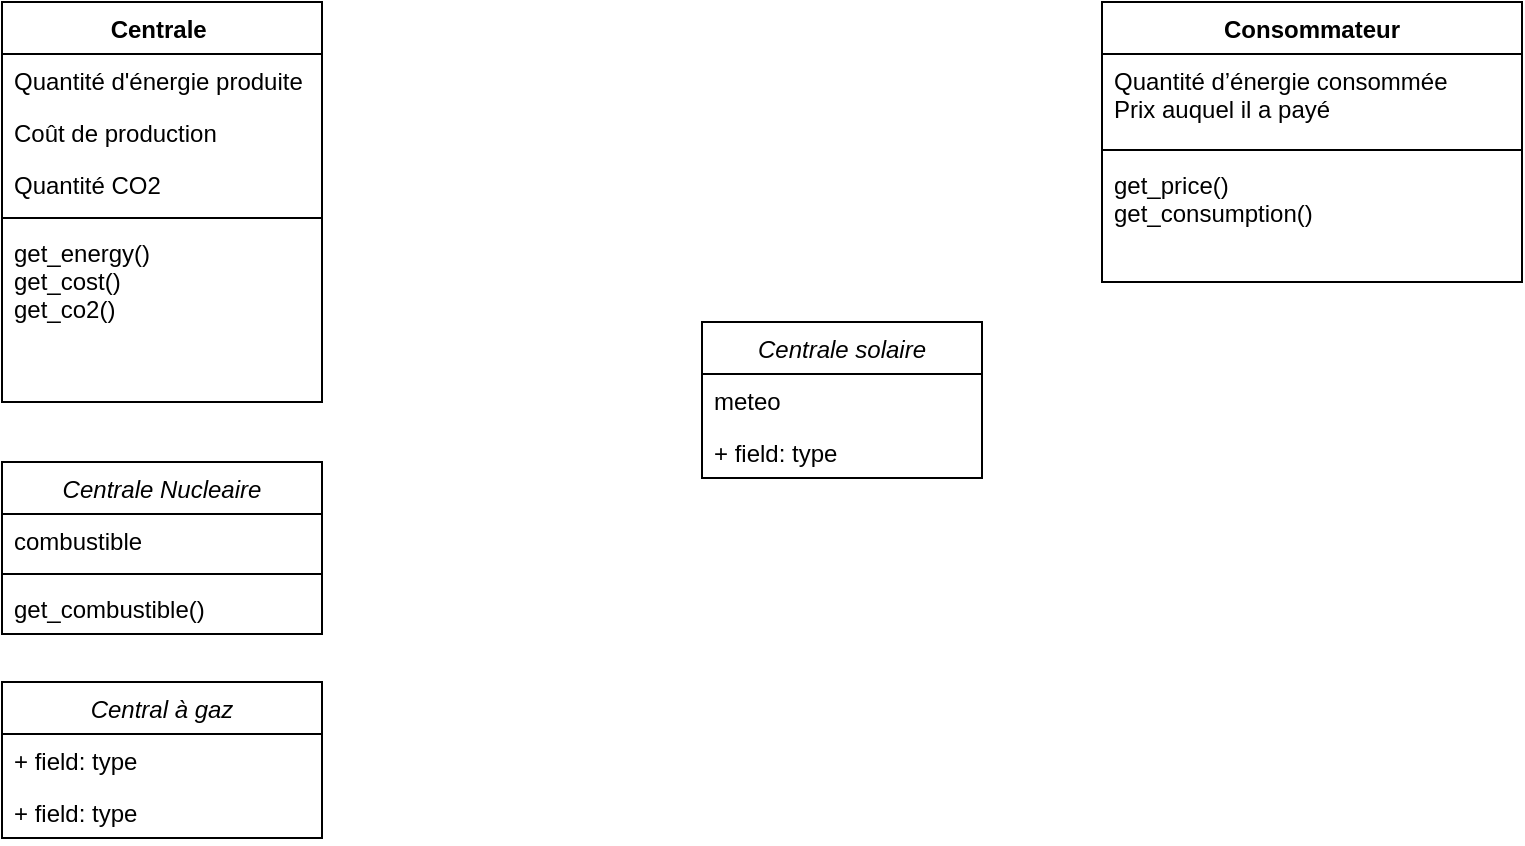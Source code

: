 <mxfile version="13.10.9" type="github"><diagram id="C5RBs43oDa-KdzZeNtuy" name="Page-1"><mxGraphModel dx="981" dy="514" grid="1" gridSize="10" guides="1" tooltips="1" connect="1" arrows="1" fold="1" page="1" pageScale="1" pageWidth="827" pageHeight="1169" math="0" shadow="0"><root><mxCell id="WIyWlLk6GJQsqaUBKTNV-0"/><mxCell id="WIyWlLk6GJQsqaUBKTNV-1" parent="WIyWlLk6GJQsqaUBKTNV-0"/><mxCell id="zkfFHV4jXpPFQw0GAbJ--0" value="Centrale " style="swimlane;fontStyle=1;align=center;verticalAlign=top;childLayout=stackLayout;horizontal=1;startSize=26;horizontalStack=0;resizeParent=1;resizeLast=0;collapsible=1;marginBottom=0;rounded=0;shadow=0;strokeWidth=1;" parent="WIyWlLk6GJQsqaUBKTNV-1" vertex="1"><mxGeometry x="40" y="40" width="160" height="200" as="geometry"><mxRectangle x="230" y="140" width="160" height="26" as="alternateBounds"/></mxGeometry></mxCell><mxCell id="zkfFHV4jXpPFQw0GAbJ--1" value="Quantité d'énergie produite" style="text;align=left;verticalAlign=top;spacingLeft=4;spacingRight=4;overflow=hidden;rotatable=0;points=[[0,0.5],[1,0.5]];portConstraint=eastwest;" parent="zkfFHV4jXpPFQw0GAbJ--0" vertex="1"><mxGeometry y="26" width="160" height="26" as="geometry"/></mxCell><mxCell id="zkfFHV4jXpPFQw0GAbJ--2" value="Coût de production" style="text;align=left;verticalAlign=top;spacingLeft=4;spacingRight=4;overflow=hidden;rotatable=0;points=[[0,0.5],[1,0.5]];portConstraint=eastwest;rounded=0;shadow=0;html=0;" parent="zkfFHV4jXpPFQw0GAbJ--0" vertex="1"><mxGeometry y="52" width="160" height="26" as="geometry"/></mxCell><mxCell id="zkfFHV4jXpPFQw0GAbJ--3" value="Quantité CO2" style="text;align=left;verticalAlign=top;spacingLeft=4;spacingRight=4;overflow=hidden;rotatable=0;points=[[0,0.5],[1,0.5]];portConstraint=eastwest;rounded=0;shadow=0;html=0;" parent="zkfFHV4jXpPFQw0GAbJ--0" vertex="1"><mxGeometry y="78" width="160" height="26" as="geometry"/></mxCell><mxCell id="zkfFHV4jXpPFQw0GAbJ--4" value="" style="line;html=1;strokeWidth=1;align=left;verticalAlign=middle;spacingTop=-1;spacingLeft=3;spacingRight=3;rotatable=0;labelPosition=right;points=[];portConstraint=eastwest;" parent="zkfFHV4jXpPFQw0GAbJ--0" vertex="1"><mxGeometry y="104" width="160" height="8" as="geometry"/></mxCell><mxCell id="zkfFHV4jXpPFQw0GAbJ--5" value="get_energy()&#10;get_cost()&#10;get_co2()" style="text;align=left;verticalAlign=top;spacingLeft=4;spacingRight=4;overflow=hidden;rotatable=0;points=[[0,0.5],[1,0.5]];portConstraint=eastwest;" parent="zkfFHV4jXpPFQw0GAbJ--0" vertex="1"><mxGeometry y="112" width="160" height="68" as="geometry"/></mxCell><mxCell id="K5Zu-xavurb6-QhV-iFM-3" value="Consommateur" style="swimlane;fontStyle=1;align=center;verticalAlign=top;childLayout=stackLayout;horizontal=1;startSize=26;horizontalStack=0;resizeParent=1;resizeParentMax=0;resizeLast=0;collapsible=1;marginBottom=0;" vertex="1" parent="WIyWlLk6GJQsqaUBKTNV-1"><mxGeometry x="590" y="40" width="210" height="140" as="geometry"/></mxCell><mxCell id="K5Zu-xavurb6-QhV-iFM-4" value="Quantité d’énergie consommée &#10;Prix auquel il a payé" style="text;strokeColor=none;fillColor=none;align=left;verticalAlign=top;spacingLeft=4;spacingRight=4;overflow=hidden;rotatable=0;points=[[0,0.5],[1,0.5]];portConstraint=eastwest;" vertex="1" parent="K5Zu-xavurb6-QhV-iFM-3"><mxGeometry y="26" width="210" height="44" as="geometry"/></mxCell><mxCell id="K5Zu-xavurb6-QhV-iFM-5" value="" style="line;strokeWidth=1;fillColor=none;align=left;verticalAlign=middle;spacingTop=-1;spacingLeft=3;spacingRight=3;rotatable=0;labelPosition=right;points=[];portConstraint=eastwest;" vertex="1" parent="K5Zu-xavurb6-QhV-iFM-3"><mxGeometry y="70" width="210" height="8" as="geometry"/></mxCell><mxCell id="K5Zu-xavurb6-QhV-iFM-6" value="get_price()&#10;get_consumption()&#10;&#10;" style="text;strokeColor=none;fillColor=none;align=left;verticalAlign=top;spacingLeft=4;spacingRight=4;overflow=hidden;rotatable=0;points=[[0,0.5],[1,0.5]];portConstraint=eastwest;" vertex="1" parent="K5Zu-xavurb6-QhV-iFM-3"><mxGeometry y="78" width="210" height="62" as="geometry"/></mxCell><mxCell id="K5Zu-xavurb6-QhV-iFM-7" value="Centrale Nucleaire" style="swimlane;fontStyle=2;childLayout=stackLayout;horizontal=1;startSize=26;fillColor=none;horizontalStack=0;resizeParent=1;resizeParentMax=0;resizeLast=0;collapsible=1;marginBottom=0;" vertex="1" parent="WIyWlLk6GJQsqaUBKTNV-1"><mxGeometry x="40" y="270" width="160" height="86" as="geometry"/></mxCell><mxCell id="K5Zu-xavurb6-QhV-iFM-8" value="combustible" style="text;strokeColor=none;fillColor=none;align=left;verticalAlign=top;spacingLeft=4;spacingRight=4;overflow=hidden;rotatable=0;points=[[0,0.5],[1,0.5]];portConstraint=eastwest;" vertex="1" parent="K5Zu-xavurb6-QhV-iFM-7"><mxGeometry y="26" width="160" height="26" as="geometry"/></mxCell><mxCell id="K5Zu-xavurb6-QhV-iFM-11" value="" style="line;strokeWidth=1;fillColor=none;align=left;verticalAlign=middle;spacingTop=-1;spacingLeft=3;spacingRight=3;rotatable=0;labelPosition=right;points=[];portConstraint=eastwest;" vertex="1" parent="K5Zu-xavurb6-QhV-iFM-7"><mxGeometry y="52" width="160" height="8" as="geometry"/></mxCell><mxCell id="K5Zu-xavurb6-QhV-iFM-9" value="get_combustible()" style="text;strokeColor=none;fillColor=none;align=left;verticalAlign=top;spacingLeft=4;spacingRight=4;overflow=hidden;rotatable=0;points=[[0,0.5],[1,0.5]];portConstraint=eastwest;" vertex="1" parent="K5Zu-xavurb6-QhV-iFM-7"><mxGeometry y="60" width="160" height="26" as="geometry"/></mxCell><mxCell id="K5Zu-xavurb6-QhV-iFM-12" value="Central à gaz" style="swimlane;fontStyle=2;childLayout=stackLayout;horizontal=1;startSize=26;fillColor=none;horizontalStack=0;resizeParent=1;resizeParentMax=0;resizeLast=0;collapsible=1;marginBottom=0;" vertex="1" parent="WIyWlLk6GJQsqaUBKTNV-1"><mxGeometry x="40" y="380" width="160" height="78" as="geometry"/></mxCell><mxCell id="K5Zu-xavurb6-QhV-iFM-13" value="+ field: type" style="text;strokeColor=none;fillColor=none;align=left;verticalAlign=top;spacingLeft=4;spacingRight=4;overflow=hidden;rotatable=0;points=[[0,0.5],[1,0.5]];portConstraint=eastwest;" vertex="1" parent="K5Zu-xavurb6-QhV-iFM-12"><mxGeometry y="26" width="160" height="26" as="geometry"/></mxCell><mxCell id="K5Zu-xavurb6-QhV-iFM-15" value="+ field: type" style="text;strokeColor=none;fillColor=none;align=left;verticalAlign=top;spacingLeft=4;spacingRight=4;overflow=hidden;rotatable=0;points=[[0,0.5],[1,0.5]];portConstraint=eastwest;" vertex="1" parent="K5Zu-xavurb6-QhV-iFM-12"><mxGeometry y="52" width="160" height="26" as="geometry"/></mxCell><mxCell id="K5Zu-xavurb6-QhV-iFM-16" value="Centrale solaire" style="swimlane;fontStyle=2;childLayout=stackLayout;horizontal=1;startSize=26;fillColor=none;horizontalStack=0;resizeParent=1;resizeParentMax=0;resizeLast=0;collapsible=1;marginBottom=0;" vertex="1" parent="WIyWlLk6GJQsqaUBKTNV-1"><mxGeometry x="390" y="200" width="140" height="78" as="geometry"/></mxCell><mxCell id="K5Zu-xavurb6-QhV-iFM-18" value="meteo" style="text;strokeColor=none;fillColor=none;align=left;verticalAlign=top;spacingLeft=4;spacingRight=4;overflow=hidden;rotatable=0;points=[[0,0.5],[1,0.5]];portConstraint=eastwest;" vertex="1" parent="K5Zu-xavurb6-QhV-iFM-16"><mxGeometry y="26" width="140" height="26" as="geometry"/></mxCell><mxCell id="K5Zu-xavurb6-QhV-iFM-19" value="+ field: type" style="text;strokeColor=none;fillColor=none;align=left;verticalAlign=top;spacingLeft=4;spacingRight=4;overflow=hidden;rotatable=0;points=[[0,0.5],[1,0.5]];portConstraint=eastwest;" vertex="1" parent="K5Zu-xavurb6-QhV-iFM-16"><mxGeometry y="52" width="140" height="26" as="geometry"/></mxCell></root></mxGraphModel></diagram></mxfile>